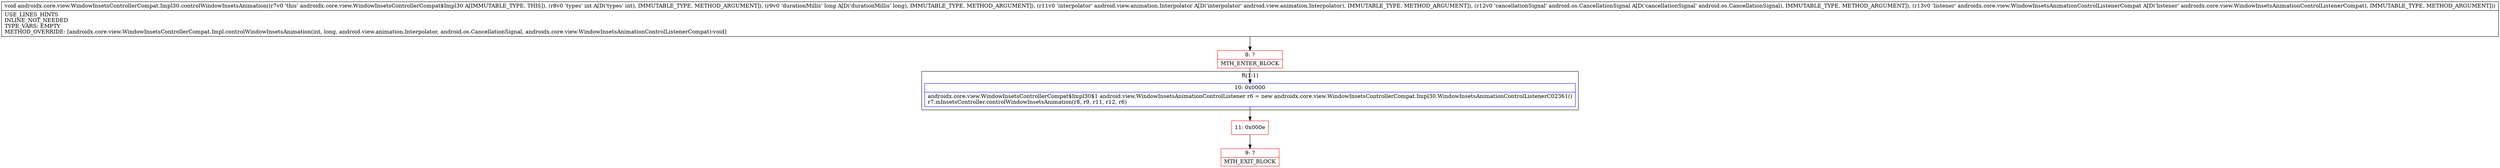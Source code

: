 digraph "CFG forandroidx.core.view.WindowInsetsControllerCompat.Impl30.controlWindowInsetsAnimation(IJLandroid\/view\/animation\/Interpolator;Landroid\/os\/CancellationSignal;Landroidx\/core\/view\/WindowInsetsAnimationControlListenerCompat;)V" {
subgraph cluster_Region_2126527591 {
label = "R(1:1)";
node [shape=record,color=blue];
Node_10 [shape=record,label="{10\:\ 0x0000|androidx.core.view.WindowInsetsControllerCompat$Impl30$1 android.view.WindowInsetsAnimationControlListener r6 = new androidx.core.view.WindowInsetsControllerCompat.Impl30.WindowInsetsAnimationControlListenerC02361()\lr7.mInsetsController.controlWindowInsetsAnimation(r8, r9, r11, r12, r6)\l}"];
}
Node_8 [shape=record,color=red,label="{8\:\ ?|MTH_ENTER_BLOCK\l}"];
Node_11 [shape=record,color=red,label="{11\:\ 0x000e}"];
Node_9 [shape=record,color=red,label="{9\:\ ?|MTH_EXIT_BLOCK\l}"];
MethodNode[shape=record,label="{void androidx.core.view.WindowInsetsControllerCompat.Impl30.controlWindowInsetsAnimation((r7v0 'this' androidx.core.view.WindowInsetsControllerCompat$Impl30 A[IMMUTABLE_TYPE, THIS]), (r8v0 'types' int A[D('types' int), IMMUTABLE_TYPE, METHOD_ARGUMENT]), (r9v0 'durationMillis' long A[D('durationMillis' long), IMMUTABLE_TYPE, METHOD_ARGUMENT]), (r11v0 'interpolator' android.view.animation.Interpolator A[D('interpolator' android.view.animation.Interpolator), IMMUTABLE_TYPE, METHOD_ARGUMENT]), (r12v0 'cancellationSignal' android.os.CancellationSignal A[D('cancellationSignal' android.os.CancellationSignal), IMMUTABLE_TYPE, METHOD_ARGUMENT]), (r13v0 'listener' androidx.core.view.WindowInsetsAnimationControlListenerCompat A[D('listener' androidx.core.view.WindowInsetsAnimationControlListenerCompat), IMMUTABLE_TYPE, METHOD_ARGUMENT]))  | USE_LINES_HINTS\lINLINE_NOT_NEEDED\lTYPE_VARS: EMPTY\lMETHOD_OVERRIDE: [androidx.core.view.WindowInsetsControllerCompat.Impl.controlWindowInsetsAnimation(int, long, android.view.animation.Interpolator, android.os.CancellationSignal, androidx.core.view.WindowInsetsAnimationControlListenerCompat):void]\l}"];
MethodNode -> Node_8;Node_10 -> Node_11;
Node_8 -> Node_10;
Node_11 -> Node_9;
}

